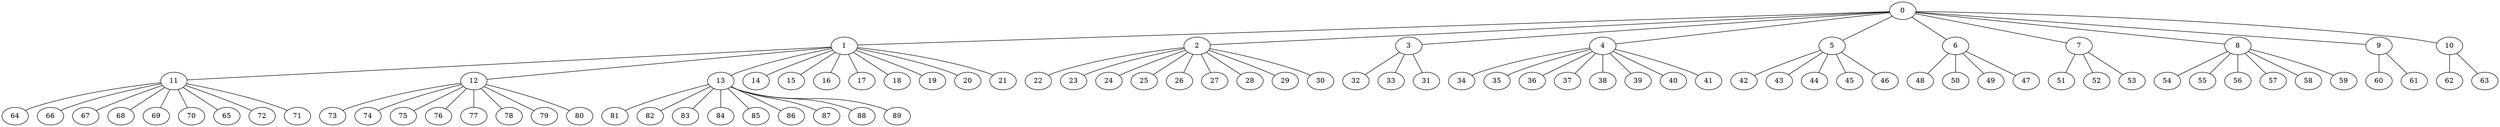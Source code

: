 
graph graphname {
    0 -- 1
0 -- 2
0 -- 3
0 -- 4
0 -- 5
0 -- 6
0 -- 7
0 -- 8
0 -- 9
0 -- 10
1 -- 11
1 -- 12
1 -- 13
1 -- 14
1 -- 15
1 -- 16
1 -- 17
1 -- 18
1 -- 19
1 -- 20
1 -- 21
2 -- 22
2 -- 23
2 -- 24
2 -- 25
2 -- 26
2 -- 27
2 -- 28
2 -- 29
2 -- 30
3 -- 32
3 -- 33
3 -- 31
4 -- 34
4 -- 35
4 -- 36
4 -- 37
4 -- 38
4 -- 39
4 -- 40
4 -- 41
5 -- 42
5 -- 43
5 -- 44
5 -- 45
5 -- 46
6 -- 48
6 -- 50
6 -- 49
6 -- 47
7 -- 51
7 -- 52
7 -- 53
8 -- 54
8 -- 55
8 -- 56
8 -- 57
8 -- 58
8 -- 59
9 -- 60
9 -- 61
10 -- 62
10 -- 63
11 -- 64
11 -- 66
11 -- 67
11 -- 68
11 -- 69
11 -- 70
11 -- 65
11 -- 72
11 -- 71
12 -- 73
12 -- 74
12 -- 75
12 -- 76
12 -- 77
12 -- 78
12 -- 79
12 -- 80
13 -- 81
13 -- 82
13 -- 83
13 -- 84
13 -- 85
13 -- 86
13 -- 87
13 -- 88
13 -- 89

}
